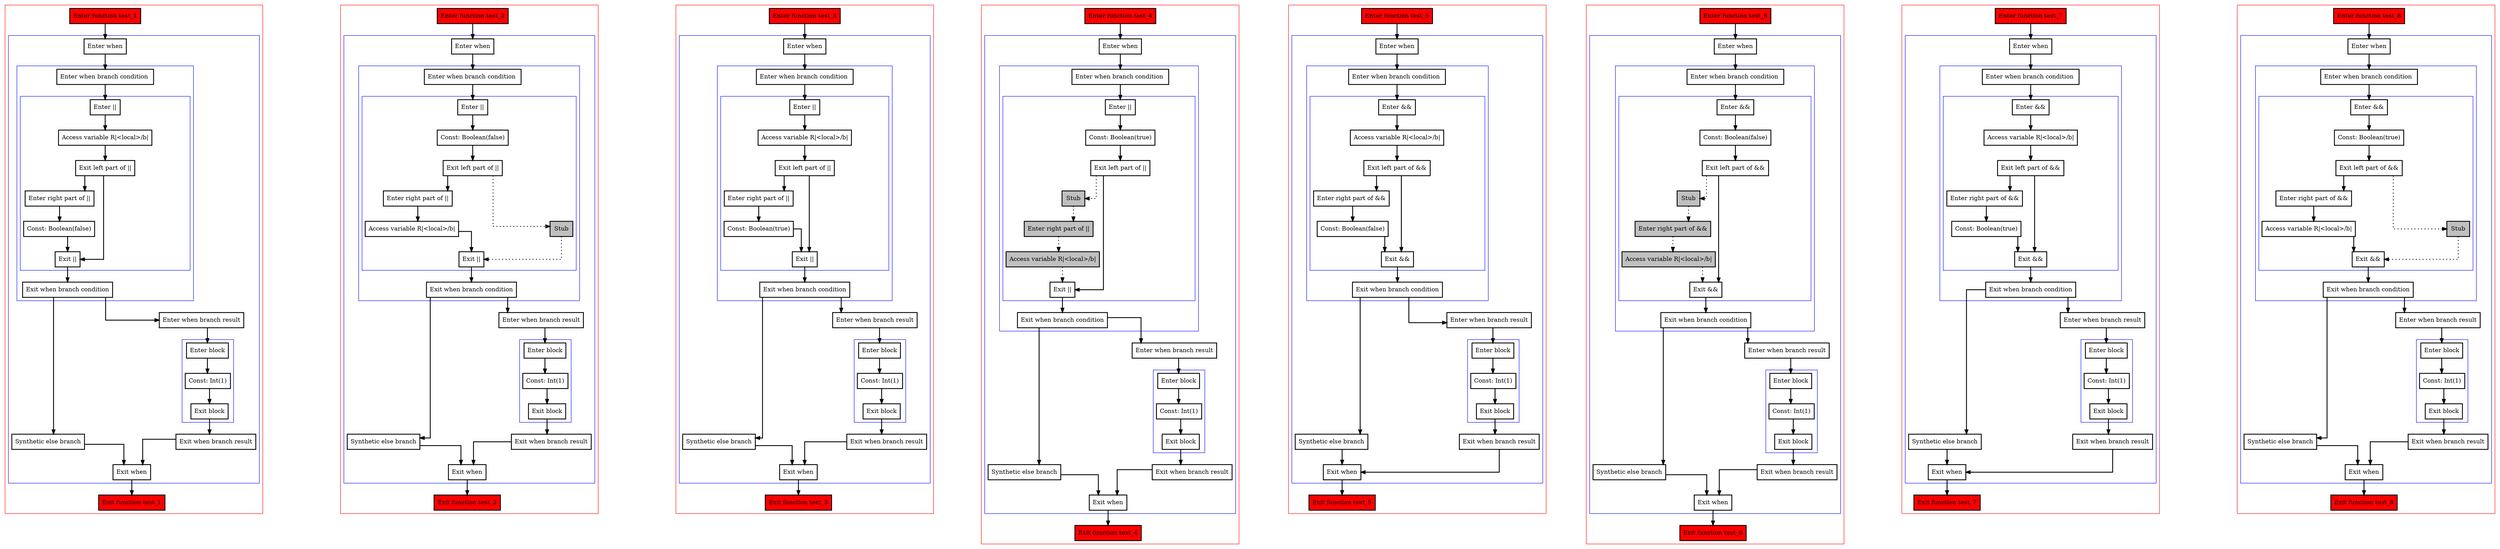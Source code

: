 digraph booleanOperatorsWithConsts_kt {
  graph [splines=ortho nodesep=3]
  node [shape=box penwidth=2]
  edge [penwidth=2]

  subgraph cluster_0 {
    color=red
    0 [label="Enter function test_1" style="filled" fillcolor=red];
    subgraph cluster_1 {
      color=blue
      1 [label="Enter when"];
      subgraph cluster_2 {
        color=blue
        2 [label="Enter when branch condition "];
        subgraph cluster_3 {
          color=blue
          3 [label="Enter ||"];
          4 [label="Access variable R|<local>/b|"];
          5 [label="Exit left part of ||"];
          6 [label="Enter right part of ||"];
          7 [label="Const: Boolean(false)"];
          8 [label="Exit ||"];
        }
        9 [label="Exit when branch condition"];
      }
      10 [label="Synthetic else branch"];
      11 [label="Enter when branch result"];
      subgraph cluster_4 {
        color=blue
        12 [label="Enter block"];
        13 [label="Const: Int(1)"];
        14 [label="Exit block"];
      }
      15 [label="Exit when branch result"];
      16 [label="Exit when"];
    }
    17 [label="Exit function test_1" style="filled" fillcolor=red];
  }

  0 -> {1};
  1 -> {2};
  2 -> {3};
  3 -> {4};
  4 -> {5};
  5 -> {8 6};
  6 -> {7};
  7 -> {8};
  8 -> {9};
  9 -> {11 10};
  10 -> {16};
  11 -> {12};
  12 -> {13};
  13 -> {14};
  14 -> {15};
  15 -> {16};
  16 -> {17};

  subgraph cluster_5 {
    color=red
    18 [label="Enter function test_2" style="filled" fillcolor=red];
    subgraph cluster_6 {
      color=blue
      19 [label="Enter when"];
      subgraph cluster_7 {
        color=blue
        20 [label="Enter when branch condition "];
        subgraph cluster_8 {
          color=blue
          21 [label="Enter ||"];
          22 [label="Const: Boolean(false)"];
          23 [label="Exit left part of ||"];
          24 [label="Enter right part of ||"];
          25 [label="Access variable R|<local>/b|"];
          26 [label="Stub" style="filled" fillcolor=gray];
          27 [label="Exit ||"];
        }
        28 [label="Exit when branch condition"];
      }
      29 [label="Synthetic else branch"];
      30 [label="Enter when branch result"];
      subgraph cluster_9 {
        color=blue
        31 [label="Enter block"];
        32 [label="Const: Int(1)"];
        33 [label="Exit block"];
      }
      34 [label="Exit when branch result"];
      35 [label="Exit when"];
    }
    36 [label="Exit function test_2" style="filled" fillcolor=red];
  }

  18 -> {19};
  19 -> {20};
  20 -> {21};
  21 -> {22};
  22 -> {23};
  23 -> {24};
  23 -> {26} [style=dotted];
  24 -> {25};
  25 -> {27};
  26 -> {27} [style=dotted];
  27 -> {28};
  28 -> {30 29};
  29 -> {35};
  30 -> {31};
  31 -> {32};
  32 -> {33};
  33 -> {34};
  34 -> {35};
  35 -> {36};

  subgraph cluster_10 {
    color=red
    37 [label="Enter function test_3" style="filled" fillcolor=red];
    subgraph cluster_11 {
      color=blue
      38 [label="Enter when"];
      subgraph cluster_12 {
        color=blue
        39 [label="Enter when branch condition "];
        subgraph cluster_13 {
          color=blue
          40 [label="Enter ||"];
          41 [label="Access variable R|<local>/b|"];
          42 [label="Exit left part of ||"];
          43 [label="Enter right part of ||"];
          44 [label="Const: Boolean(true)"];
          45 [label="Exit ||"];
        }
        46 [label="Exit when branch condition"];
      }
      47 [label="Synthetic else branch"];
      48 [label="Enter when branch result"];
      subgraph cluster_14 {
        color=blue
        49 [label="Enter block"];
        50 [label="Const: Int(1)"];
        51 [label="Exit block"];
      }
      52 [label="Exit when branch result"];
      53 [label="Exit when"];
    }
    54 [label="Exit function test_3" style="filled" fillcolor=red];
  }

  37 -> {38};
  38 -> {39};
  39 -> {40};
  40 -> {41};
  41 -> {42};
  42 -> {45 43};
  43 -> {44};
  44 -> {45};
  45 -> {46};
  46 -> {48 47};
  47 -> {53};
  48 -> {49};
  49 -> {50};
  50 -> {51};
  51 -> {52};
  52 -> {53};
  53 -> {54};

  subgraph cluster_15 {
    color=red
    55 [label="Enter function test_4" style="filled" fillcolor=red];
    subgraph cluster_16 {
      color=blue
      56 [label="Enter when"];
      subgraph cluster_17 {
        color=blue
        57 [label="Enter when branch condition "];
        subgraph cluster_18 {
          color=blue
          58 [label="Enter ||"];
          59 [label="Const: Boolean(true)"];
          60 [label="Exit left part of ||"];
          61 [label="Stub" style="filled" fillcolor=gray];
          62 [label="Enter right part of ||" style="filled" fillcolor=gray];
          63 [label="Access variable R|<local>/b|" style="filled" fillcolor=gray];
          64 [label="Exit ||"];
        }
        65 [label="Exit when branch condition"];
      }
      66 [label="Synthetic else branch"];
      67 [label="Enter when branch result"];
      subgraph cluster_19 {
        color=blue
        68 [label="Enter block"];
        69 [label="Const: Int(1)"];
        70 [label="Exit block"];
      }
      71 [label="Exit when branch result"];
      72 [label="Exit when"];
    }
    73 [label="Exit function test_4" style="filled" fillcolor=red];
  }

  55 -> {56};
  56 -> {57};
  57 -> {58};
  58 -> {59};
  59 -> {60};
  60 -> {64};
  60 -> {61} [style=dotted];
  61 -> {62} [style=dotted];
  62 -> {63} [style=dotted];
  63 -> {64} [style=dotted];
  64 -> {65};
  65 -> {67 66};
  66 -> {72};
  67 -> {68};
  68 -> {69};
  69 -> {70};
  70 -> {71};
  71 -> {72};
  72 -> {73};

  subgraph cluster_20 {
    color=red
    74 [label="Enter function test_5" style="filled" fillcolor=red];
    subgraph cluster_21 {
      color=blue
      75 [label="Enter when"];
      subgraph cluster_22 {
        color=blue
        76 [label="Enter when branch condition "];
        subgraph cluster_23 {
          color=blue
          77 [label="Enter &&"];
          78 [label="Access variable R|<local>/b|"];
          79 [label="Exit left part of &&"];
          80 [label="Enter right part of &&"];
          81 [label="Const: Boolean(false)"];
          82 [label="Exit &&"];
        }
        83 [label="Exit when branch condition"];
      }
      84 [label="Synthetic else branch"];
      85 [label="Enter when branch result"];
      subgraph cluster_24 {
        color=blue
        86 [label="Enter block"];
        87 [label="Const: Int(1)"];
        88 [label="Exit block"];
      }
      89 [label="Exit when branch result"];
      90 [label="Exit when"];
    }
    91 [label="Exit function test_5" style="filled" fillcolor=red];
  }

  74 -> {75};
  75 -> {76};
  76 -> {77};
  77 -> {78};
  78 -> {79};
  79 -> {82 80};
  80 -> {81};
  81 -> {82};
  82 -> {83};
  83 -> {85 84};
  84 -> {90};
  85 -> {86};
  86 -> {87};
  87 -> {88};
  88 -> {89};
  89 -> {90};
  90 -> {91};

  subgraph cluster_25 {
    color=red
    92 [label="Enter function test_6" style="filled" fillcolor=red];
    subgraph cluster_26 {
      color=blue
      93 [label="Enter when"];
      subgraph cluster_27 {
        color=blue
        94 [label="Enter when branch condition "];
        subgraph cluster_28 {
          color=blue
          95 [label="Enter &&"];
          96 [label="Const: Boolean(false)"];
          97 [label="Exit left part of &&"];
          98 [label="Stub" style="filled" fillcolor=gray];
          99 [label="Enter right part of &&" style="filled" fillcolor=gray];
          100 [label="Access variable R|<local>/b|" style="filled" fillcolor=gray];
          101 [label="Exit &&"];
        }
        102 [label="Exit when branch condition"];
      }
      103 [label="Synthetic else branch"];
      104 [label="Enter when branch result"];
      subgraph cluster_29 {
        color=blue
        105 [label="Enter block"];
        106 [label="Const: Int(1)"];
        107 [label="Exit block"];
      }
      108 [label="Exit when branch result"];
      109 [label="Exit when"];
    }
    110 [label="Exit function test_6" style="filled" fillcolor=red];
  }

  92 -> {93};
  93 -> {94};
  94 -> {95};
  95 -> {96};
  96 -> {97};
  97 -> {101};
  97 -> {98} [style=dotted];
  98 -> {99} [style=dotted];
  99 -> {100} [style=dotted];
  100 -> {101} [style=dotted];
  101 -> {102};
  102 -> {104 103};
  103 -> {109};
  104 -> {105};
  105 -> {106};
  106 -> {107};
  107 -> {108};
  108 -> {109};
  109 -> {110};

  subgraph cluster_30 {
    color=red
    111 [label="Enter function test_7" style="filled" fillcolor=red];
    subgraph cluster_31 {
      color=blue
      112 [label="Enter when"];
      subgraph cluster_32 {
        color=blue
        113 [label="Enter when branch condition "];
        subgraph cluster_33 {
          color=blue
          114 [label="Enter &&"];
          115 [label="Access variable R|<local>/b|"];
          116 [label="Exit left part of &&"];
          117 [label="Enter right part of &&"];
          118 [label="Const: Boolean(true)"];
          119 [label="Exit &&"];
        }
        120 [label="Exit when branch condition"];
      }
      121 [label="Synthetic else branch"];
      122 [label="Enter when branch result"];
      subgraph cluster_34 {
        color=blue
        123 [label="Enter block"];
        124 [label="Const: Int(1)"];
        125 [label="Exit block"];
      }
      126 [label="Exit when branch result"];
      127 [label="Exit when"];
    }
    128 [label="Exit function test_7" style="filled" fillcolor=red];
  }

  111 -> {112};
  112 -> {113};
  113 -> {114};
  114 -> {115};
  115 -> {116};
  116 -> {119 117};
  117 -> {118};
  118 -> {119};
  119 -> {120};
  120 -> {122 121};
  121 -> {127};
  122 -> {123};
  123 -> {124};
  124 -> {125};
  125 -> {126};
  126 -> {127};
  127 -> {128};

  subgraph cluster_35 {
    color=red
    129 [label="Enter function test_8" style="filled" fillcolor=red];
    subgraph cluster_36 {
      color=blue
      130 [label="Enter when"];
      subgraph cluster_37 {
        color=blue
        131 [label="Enter when branch condition "];
        subgraph cluster_38 {
          color=blue
          132 [label="Enter &&"];
          133 [label="Const: Boolean(true)"];
          134 [label="Exit left part of &&"];
          135 [label="Enter right part of &&"];
          136 [label="Access variable R|<local>/b|"];
          137 [label="Stub" style="filled" fillcolor=gray];
          138 [label="Exit &&"];
        }
        139 [label="Exit when branch condition"];
      }
      140 [label="Synthetic else branch"];
      141 [label="Enter when branch result"];
      subgraph cluster_39 {
        color=blue
        142 [label="Enter block"];
        143 [label="Const: Int(1)"];
        144 [label="Exit block"];
      }
      145 [label="Exit when branch result"];
      146 [label="Exit when"];
    }
    147 [label="Exit function test_8" style="filled" fillcolor=red];
  }

  129 -> {130};
  130 -> {131};
  131 -> {132};
  132 -> {133};
  133 -> {134};
  134 -> {135};
  134 -> {137} [style=dotted];
  135 -> {136};
  136 -> {138};
  137 -> {138} [style=dotted];
  138 -> {139};
  139 -> {141 140};
  140 -> {146};
  141 -> {142};
  142 -> {143};
  143 -> {144};
  144 -> {145};
  145 -> {146};
  146 -> {147};

}
